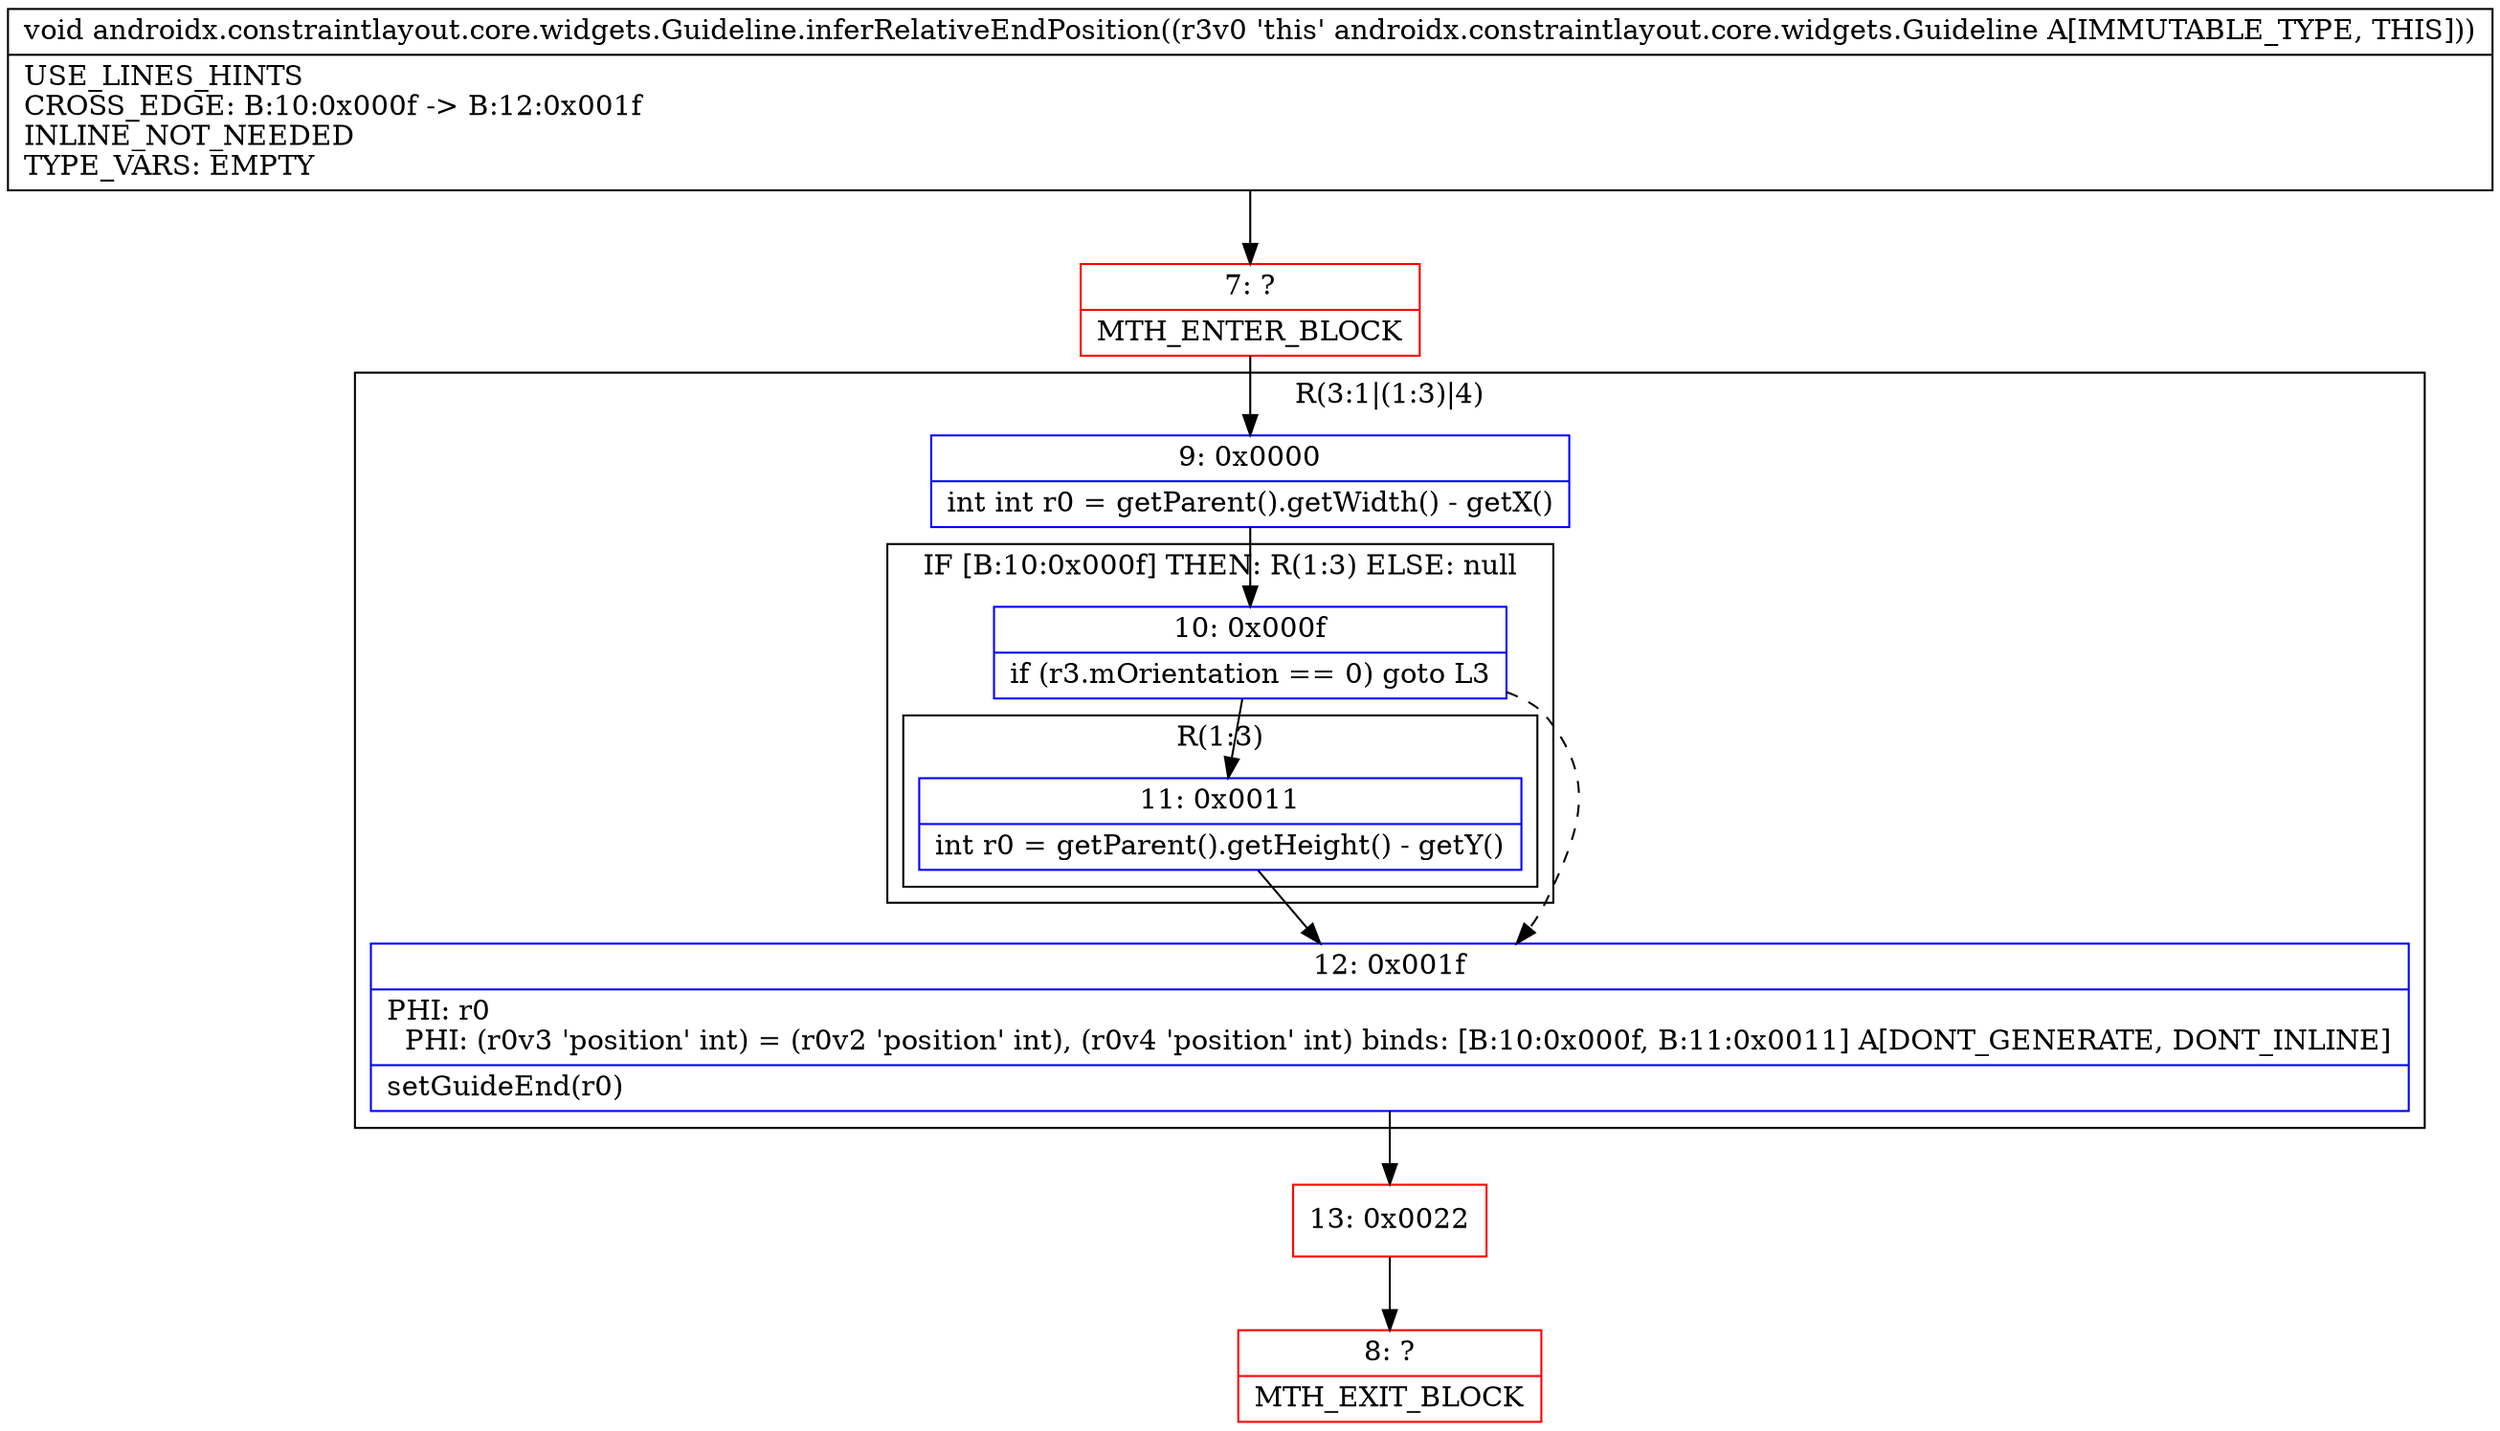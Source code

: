 digraph "CFG forandroidx.constraintlayout.core.widgets.Guideline.inferRelativeEndPosition()V" {
subgraph cluster_Region_2115200300 {
label = "R(3:1|(1:3)|4)";
node [shape=record,color=blue];
Node_9 [shape=record,label="{9\:\ 0x0000|int int r0 = getParent().getWidth() \- getX()\l}"];
subgraph cluster_IfRegion_1637558692 {
label = "IF [B:10:0x000f] THEN: R(1:3) ELSE: null";
node [shape=record,color=blue];
Node_10 [shape=record,label="{10\:\ 0x000f|if (r3.mOrientation == 0) goto L3\l}"];
subgraph cluster_Region_520068676 {
label = "R(1:3)";
node [shape=record,color=blue];
Node_11 [shape=record,label="{11\:\ 0x0011|int r0 = getParent().getHeight() \- getY()\l}"];
}
}
Node_12 [shape=record,label="{12\:\ 0x001f|PHI: r0 \l  PHI: (r0v3 'position' int) = (r0v2 'position' int), (r0v4 'position' int) binds: [B:10:0x000f, B:11:0x0011] A[DONT_GENERATE, DONT_INLINE]\l|setGuideEnd(r0)\l}"];
}
Node_7 [shape=record,color=red,label="{7\:\ ?|MTH_ENTER_BLOCK\l}"];
Node_13 [shape=record,color=red,label="{13\:\ 0x0022}"];
Node_8 [shape=record,color=red,label="{8\:\ ?|MTH_EXIT_BLOCK\l}"];
MethodNode[shape=record,label="{void androidx.constraintlayout.core.widgets.Guideline.inferRelativeEndPosition((r3v0 'this' androidx.constraintlayout.core.widgets.Guideline A[IMMUTABLE_TYPE, THIS]))  | USE_LINES_HINTS\lCROSS_EDGE: B:10:0x000f \-\> B:12:0x001f\lINLINE_NOT_NEEDED\lTYPE_VARS: EMPTY\l}"];
MethodNode -> Node_7;Node_9 -> Node_10;
Node_10 -> Node_11;
Node_10 -> Node_12[style=dashed];
Node_11 -> Node_12;
Node_12 -> Node_13;
Node_7 -> Node_9;
Node_13 -> Node_8;
}

